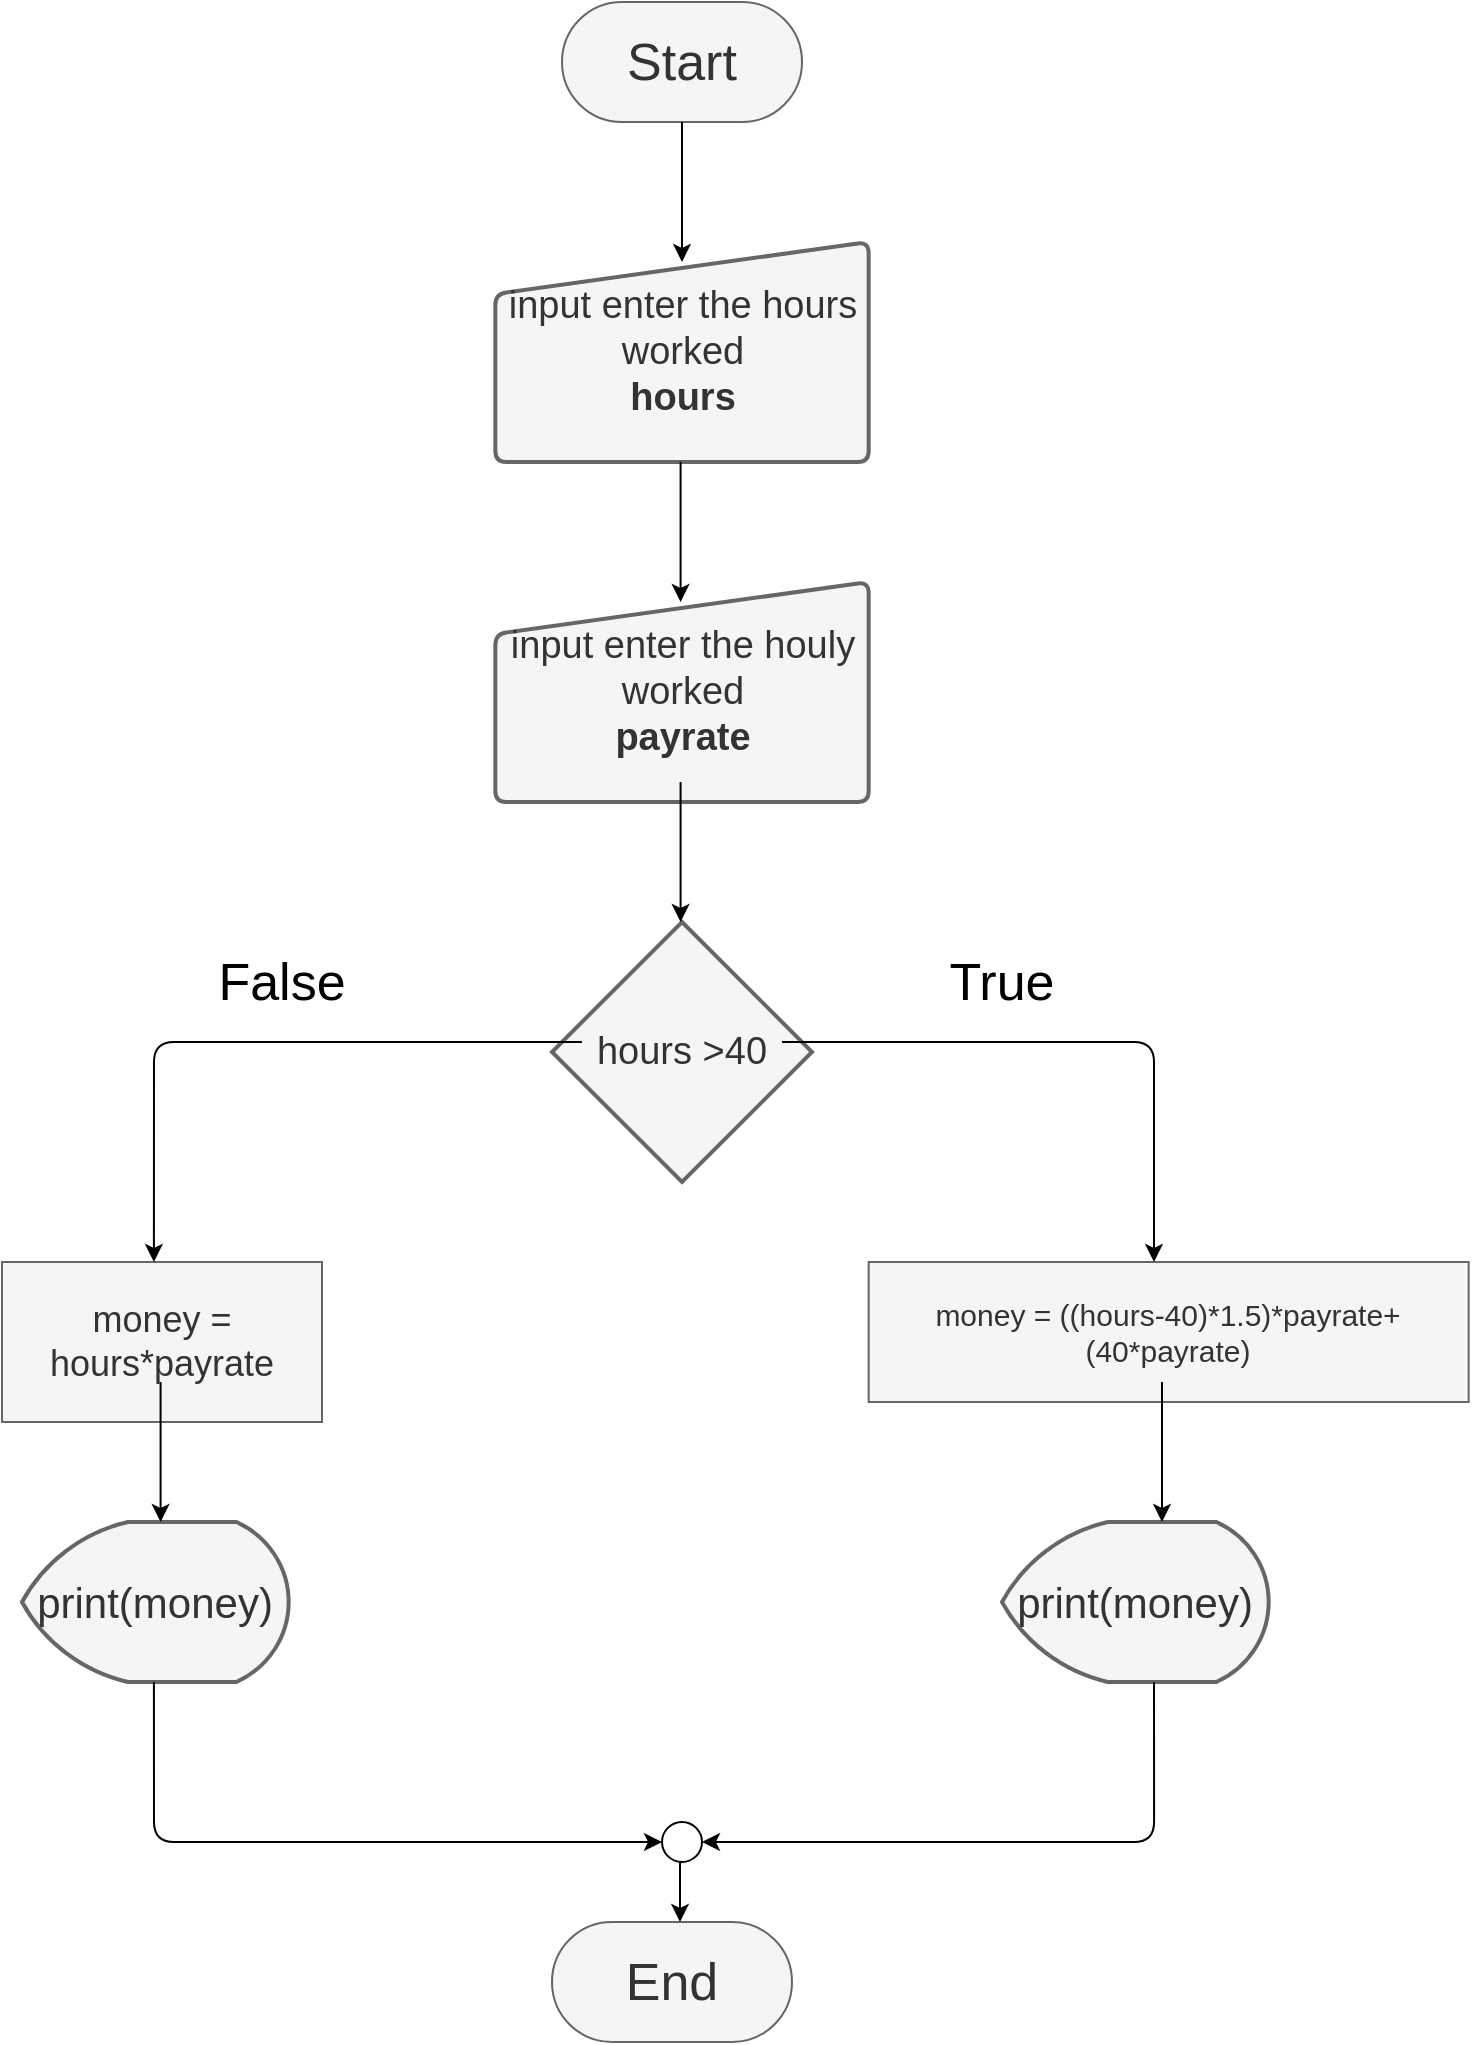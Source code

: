 <mxfile>
    <diagram id="5JZIALUWojSaJ9Qo3-F7" name="Page-1">
        <mxGraphModel dx="881" dy="674" grid="1" gridSize="10" guides="1" tooltips="1" connect="1" arrows="1" fold="1" page="1" pageScale="1" pageWidth="850" pageHeight="1100" math="0" shadow="0">
            <root>
                <mxCell id="0"/>
                <mxCell id="1" parent="0"/>
                <mxCell id="2" value="&lt;font style=&quot;font-size: 26px&quot;&gt;Start&lt;/font&gt;" style="rounded=1;whiteSpace=wrap;html=1;arcSize=50;fillColor=#f5f5f5;strokeColor=#666666;fontColor=#333333;" vertex="1" parent="1">
                    <mxGeometry x="340" y="40" width="120" height="60" as="geometry"/>
                </mxCell>
                <mxCell id="3" value="input enter the hours worked &lt;br&gt;&lt;b&gt;hours&lt;/b&gt;" style="html=1;strokeWidth=2;shape=manualInput;whiteSpace=wrap;rounded=1;size=26;arcSize=11;fontSize=19;fillColor=#f5f5f5;strokeColor=#666666;fontColor=#333333;" vertex="1" parent="1">
                    <mxGeometry x="306.67" y="160" width="186.66" height="110" as="geometry"/>
                </mxCell>
                <mxCell id="4" value="input enter the houly worked &lt;br&gt;&lt;b&gt;payrate&lt;/b&gt;" style="html=1;strokeWidth=2;shape=manualInput;whiteSpace=wrap;rounded=1;size=26;arcSize=11;fontSize=19;fillColor=#f5f5f5;strokeColor=#666666;fontColor=#333333;" vertex="1" parent="1">
                    <mxGeometry x="306.67" y="330" width="186.66" height="110" as="geometry"/>
                </mxCell>
                <mxCell id="5" value="&lt;font style=&quot;font-size: 19px&quot;&gt;hours &amp;gt;40&lt;/font&gt;" style="strokeWidth=2;html=1;shape=mxgraph.flowchart.decision;whiteSpace=wrap;fillColor=#f5f5f5;strokeColor=#666666;fontColor=#333333;" vertex="1" parent="1">
                    <mxGeometry x="335" y="500" width="130" height="130" as="geometry"/>
                </mxCell>
                <mxCell id="6" value="&lt;font style=&quot;font-size: 15px&quot;&gt;money = ((hours-40)*1.5)*payrate+(40*payrate)&lt;/font&gt;" style="rounded=0;whiteSpace=wrap;html=1;fillColor=#f5f5f5;strokeColor=#666666;fontColor=#333333;" vertex="1" parent="1">
                    <mxGeometry x="493.33" y="670" width="300" height="70" as="geometry"/>
                </mxCell>
                <mxCell id="7" value="&lt;font style=&quot;font-size: 21px&quot;&gt;print(money)&lt;/font&gt;" style="strokeWidth=2;html=1;shape=mxgraph.flowchart.display;whiteSpace=wrap;fillColor=#f5f5f5;strokeColor=#666666;fontColor=#333333;" vertex="1" parent="1">
                    <mxGeometry x="560" y="800" width="133.33" height="80" as="geometry"/>
                </mxCell>
                <mxCell id="8" value="&lt;font style=&quot;font-size: 18px&quot;&gt;money = hours*payrate&lt;/font&gt;" style="rounded=0;whiteSpace=wrap;html=1;fillColor=#f5f5f5;strokeColor=#666666;fontColor=#333333;" vertex="1" parent="1">
                    <mxGeometry x="60" y="670" width="160" height="80" as="geometry"/>
                </mxCell>
                <mxCell id="10" value="&lt;font style=&quot;font-size: 21px&quot;&gt;print(money)&lt;/font&gt;" style="strokeWidth=2;html=1;shape=mxgraph.flowchart.display;whiteSpace=wrap;fillColor=#f5f5f5;strokeColor=#666666;fontColor=#333333;" vertex="1" parent="1">
                    <mxGeometry x="70" y="800" width="133.33" height="80" as="geometry"/>
                </mxCell>
                <mxCell id="11" value="&lt;span style=&quot;font-size: 26px&quot;&gt;End&lt;/span&gt;" style="rounded=1;whiteSpace=wrap;html=1;arcSize=50;fillColor=#f5f5f5;strokeColor=#666666;fontColor=#333333;" vertex="1" parent="1">
                    <mxGeometry x="335" y="1000" width="120" height="60" as="geometry"/>
                </mxCell>
                <mxCell id="12" value="" style="endArrow=classic;html=1;exitX=0.5;exitY=1;exitDx=0;exitDy=0;" edge="1" parent="1" source="2">
                    <mxGeometry width="50" height="50" relative="1" as="geometry">
                        <mxPoint x="390" y="290" as="sourcePoint"/>
                        <mxPoint x="400" y="170" as="targetPoint"/>
                    </mxGeometry>
                </mxCell>
                <mxCell id="13" value="" style="endArrow=classic;html=1;exitX=0.5;exitY=1;exitDx=0;exitDy=0;" edge="1" parent="1">
                    <mxGeometry width="50" height="50" relative="1" as="geometry">
                        <mxPoint x="399.29" y="270" as="sourcePoint"/>
                        <mxPoint x="399.29" y="340" as="targetPoint"/>
                    </mxGeometry>
                </mxCell>
                <mxCell id="14" value="" style="endArrow=classic;html=1;exitX=0.5;exitY=1;exitDx=0;exitDy=0;" edge="1" parent="1">
                    <mxGeometry width="50" height="50" relative="1" as="geometry">
                        <mxPoint x="399.29" y="430" as="sourcePoint"/>
                        <mxPoint x="399.29" y="500" as="targetPoint"/>
                    </mxGeometry>
                </mxCell>
                <mxCell id="15" value="" style="endArrow=classic;html=1;exitX=0.115;exitY=0.462;exitDx=0;exitDy=0;exitPerimeter=0;" edge="1" parent="1" source="5">
                    <mxGeometry width="50" height="50" relative="1" as="geometry">
                        <mxPoint x="335" y="560" as="sourcePoint"/>
                        <mxPoint x="135.95" y="670" as="targetPoint"/>
                        <Array as="points">
                            <mxPoint x="136" y="560"/>
                        </Array>
                    </mxGeometry>
                </mxCell>
                <mxCell id="16" value="" style="endArrow=classic;html=1;" edge="1" parent="1">
                    <mxGeometry width="50" height="50" relative="1" as="geometry">
                        <mxPoint x="450" y="560" as="sourcePoint"/>
                        <mxPoint x="636" y="670" as="targetPoint"/>
                        <Array as="points">
                            <mxPoint x="636" y="560"/>
                        </Array>
                    </mxGeometry>
                </mxCell>
                <mxCell id="17" value="" style="endArrow=classic;html=1;exitX=0.5;exitY=1;exitDx=0;exitDy=0;" edge="1" parent="1">
                    <mxGeometry width="50" height="50" relative="1" as="geometry">
                        <mxPoint x="139.29" y="730" as="sourcePoint"/>
                        <mxPoint x="139.29" y="800" as="targetPoint"/>
                    </mxGeometry>
                </mxCell>
                <mxCell id="18" value="" style="endArrow=classic;html=1;exitX=0.5;exitY=1;exitDx=0;exitDy=0;" edge="1" parent="1">
                    <mxGeometry width="50" height="50" relative="1" as="geometry">
                        <mxPoint x="640" y="730" as="sourcePoint"/>
                        <mxPoint x="640" y="800" as="targetPoint"/>
                    </mxGeometry>
                </mxCell>
                <mxCell id="19" value="" style="endArrow=classic;html=1;exitX=0.5;exitY=1;exitDx=0;exitDy=0;" edge="1" parent="1" target="22">
                    <mxGeometry width="50" height="50" relative="1" as="geometry">
                        <mxPoint x="135.95" y="880" as="sourcePoint"/>
                        <mxPoint x="360" y="960" as="targetPoint"/>
                        <Array as="points">
                            <mxPoint x="136" y="960"/>
                        </Array>
                    </mxGeometry>
                </mxCell>
                <mxCell id="21" value="" style="endArrow=classic;html=1;exitX=0.5;exitY=1;exitDx=0;exitDy=0;" edge="1" parent="1">
                    <mxGeometry width="50" height="50" relative="1" as="geometry">
                        <mxPoint x="636" y="880" as="sourcePoint"/>
                        <mxPoint x="410" y="960" as="targetPoint"/>
                        <Array as="points">
                            <mxPoint x="636.05" y="960"/>
                        </Array>
                    </mxGeometry>
                </mxCell>
                <mxCell id="22" value="" style="verticalLabelPosition=bottom;verticalAlign=top;html=1;shape=mxgraph.flowchart.on-page_reference;" vertex="1" parent="1">
                    <mxGeometry x="390" y="950" width="20" height="20" as="geometry"/>
                </mxCell>
                <mxCell id="23" value="" style="endArrow=classic;html=1;" edge="1" parent="1">
                    <mxGeometry width="50" height="50" relative="1" as="geometry">
                        <mxPoint x="399" y="970" as="sourcePoint"/>
                        <mxPoint x="399" y="1000" as="targetPoint"/>
                    </mxGeometry>
                </mxCell>
                <mxCell id="24" value="&lt;font style=&quot;font-size: 26px&quot;&gt;True&lt;/font&gt;" style="text;html=1;strokeColor=none;fillColor=none;align=center;verticalAlign=middle;whiteSpace=wrap;rounded=0;" vertex="1" parent="1">
                    <mxGeometry x="540" y="520" width="40" height="20" as="geometry"/>
                </mxCell>
                <mxCell id="25" value="&lt;span style=&quot;font-size: 26px&quot;&gt;False&lt;/span&gt;" style="text;html=1;strokeColor=none;fillColor=none;align=center;verticalAlign=middle;whiteSpace=wrap;rounded=0;" vertex="1" parent="1">
                    <mxGeometry x="180" y="520" width="40" height="20" as="geometry"/>
                </mxCell>
            </root>
        </mxGraphModel>
    </diagram>
</mxfile>
